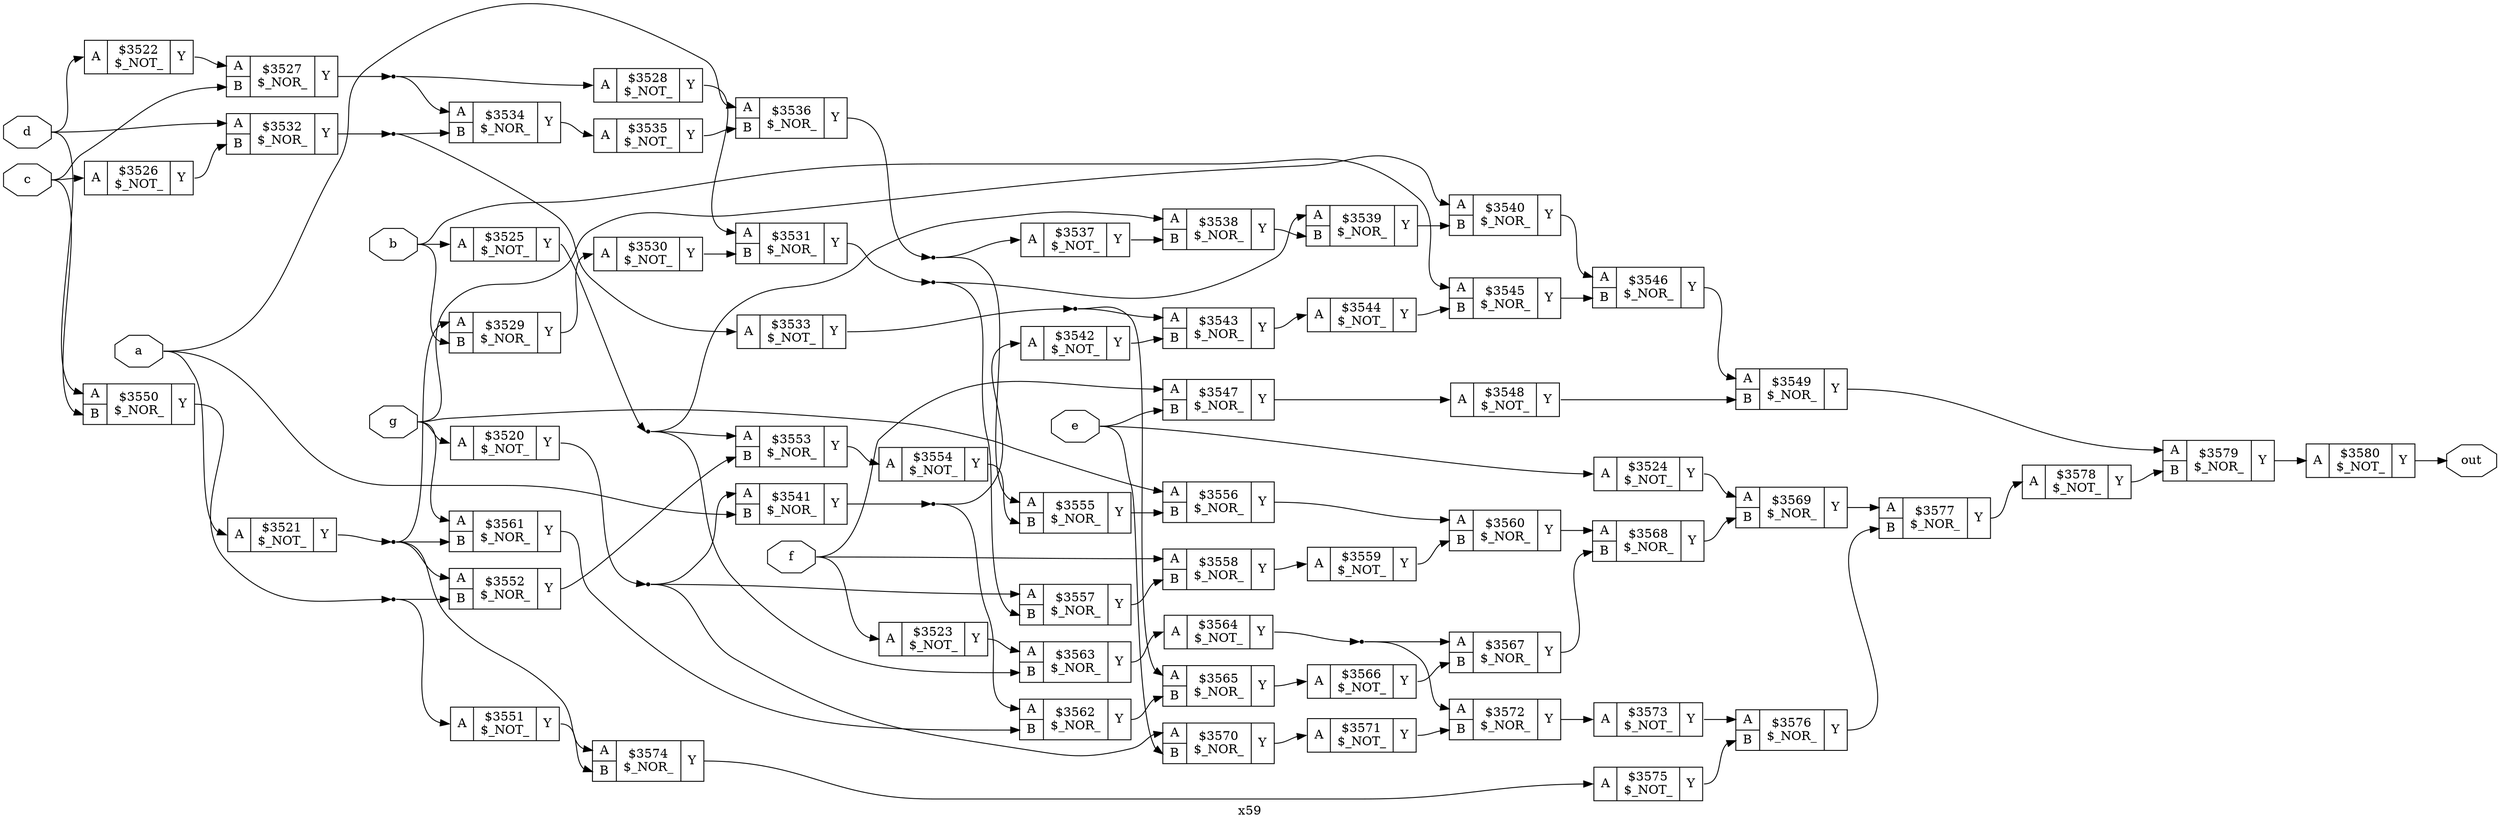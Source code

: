digraph "x59" {
label="x59";
rankdir="LR";
remincross=true;
n61 [ shape=octagon, label="a", color="black", fontcolor="black" ];
n62 [ shape=octagon, label="b", color="black", fontcolor="black" ];
n63 [ shape=octagon, label="c", color="black", fontcolor="black" ];
n64 [ shape=octagon, label="d", color="black", fontcolor="black" ];
n65 [ shape=octagon, label="e", color="black", fontcolor="black" ];
n66 [ shape=octagon, label="f", color="black", fontcolor="black" ];
n67 [ shape=octagon, label="g", color="black", fontcolor="black" ];
n68 [ shape=octagon, label="out", color="black", fontcolor="black" ];
c71 [ shape=record, label="{{<p69> A}|$3520\n$_NOT_|{<p70> Y}}" ];
c72 [ shape=record, label="{{<p69> A}|$3521\n$_NOT_|{<p70> Y}}" ];
c73 [ shape=record, label="{{<p69> A}|$3522\n$_NOT_|{<p70> Y}}" ];
c74 [ shape=record, label="{{<p69> A}|$3523\n$_NOT_|{<p70> Y}}" ];
c75 [ shape=record, label="{{<p69> A}|$3524\n$_NOT_|{<p70> Y}}" ];
c76 [ shape=record, label="{{<p69> A}|$3525\n$_NOT_|{<p70> Y}}" ];
c77 [ shape=record, label="{{<p69> A}|$3526\n$_NOT_|{<p70> Y}}" ];
c79 [ shape=record, label="{{<p69> A|<p78> B}|$3527\n$_NOR_|{<p70> Y}}" ];
c80 [ shape=record, label="{{<p69> A}|$3528\n$_NOT_|{<p70> Y}}" ];
c81 [ shape=record, label="{{<p69> A|<p78> B}|$3529\n$_NOR_|{<p70> Y}}" ];
c82 [ shape=record, label="{{<p69> A}|$3530\n$_NOT_|{<p70> Y}}" ];
c83 [ shape=record, label="{{<p69> A|<p78> B}|$3531\n$_NOR_|{<p70> Y}}" ];
c84 [ shape=record, label="{{<p69> A|<p78> B}|$3532\n$_NOR_|{<p70> Y}}" ];
c85 [ shape=record, label="{{<p69> A}|$3533\n$_NOT_|{<p70> Y}}" ];
c86 [ shape=record, label="{{<p69> A|<p78> B}|$3534\n$_NOR_|{<p70> Y}}" ];
c87 [ shape=record, label="{{<p69> A}|$3535\n$_NOT_|{<p70> Y}}" ];
c88 [ shape=record, label="{{<p69> A|<p78> B}|$3536\n$_NOR_|{<p70> Y}}" ];
c89 [ shape=record, label="{{<p69> A}|$3537\n$_NOT_|{<p70> Y}}" ];
c90 [ shape=record, label="{{<p69> A|<p78> B}|$3538\n$_NOR_|{<p70> Y}}" ];
c91 [ shape=record, label="{{<p69> A|<p78> B}|$3539\n$_NOR_|{<p70> Y}}" ];
c92 [ shape=record, label="{{<p69> A|<p78> B}|$3540\n$_NOR_|{<p70> Y}}" ];
c93 [ shape=record, label="{{<p69> A|<p78> B}|$3541\n$_NOR_|{<p70> Y}}" ];
c94 [ shape=record, label="{{<p69> A}|$3542\n$_NOT_|{<p70> Y}}" ];
c95 [ shape=record, label="{{<p69> A|<p78> B}|$3543\n$_NOR_|{<p70> Y}}" ];
c96 [ shape=record, label="{{<p69> A}|$3544\n$_NOT_|{<p70> Y}}" ];
c97 [ shape=record, label="{{<p69> A|<p78> B}|$3545\n$_NOR_|{<p70> Y}}" ];
c98 [ shape=record, label="{{<p69> A|<p78> B}|$3546\n$_NOR_|{<p70> Y}}" ];
c99 [ shape=record, label="{{<p69> A|<p78> B}|$3547\n$_NOR_|{<p70> Y}}" ];
c100 [ shape=record, label="{{<p69> A}|$3548\n$_NOT_|{<p70> Y}}" ];
c101 [ shape=record, label="{{<p69> A|<p78> B}|$3549\n$_NOR_|{<p70> Y}}" ];
c102 [ shape=record, label="{{<p69> A|<p78> B}|$3550\n$_NOR_|{<p70> Y}}" ];
c103 [ shape=record, label="{{<p69> A}|$3551\n$_NOT_|{<p70> Y}}" ];
c104 [ shape=record, label="{{<p69> A|<p78> B}|$3552\n$_NOR_|{<p70> Y}}" ];
c105 [ shape=record, label="{{<p69> A|<p78> B}|$3553\n$_NOR_|{<p70> Y}}" ];
c106 [ shape=record, label="{{<p69> A}|$3554\n$_NOT_|{<p70> Y}}" ];
c107 [ shape=record, label="{{<p69> A|<p78> B}|$3555\n$_NOR_|{<p70> Y}}" ];
c108 [ shape=record, label="{{<p69> A|<p78> B}|$3556\n$_NOR_|{<p70> Y}}" ];
c109 [ shape=record, label="{{<p69> A|<p78> B}|$3557\n$_NOR_|{<p70> Y}}" ];
c110 [ shape=record, label="{{<p69> A|<p78> B}|$3558\n$_NOR_|{<p70> Y}}" ];
c111 [ shape=record, label="{{<p69> A}|$3559\n$_NOT_|{<p70> Y}}" ];
c112 [ shape=record, label="{{<p69> A|<p78> B}|$3560\n$_NOR_|{<p70> Y}}" ];
c113 [ shape=record, label="{{<p69> A|<p78> B}|$3561\n$_NOR_|{<p70> Y}}" ];
c114 [ shape=record, label="{{<p69> A|<p78> B}|$3562\n$_NOR_|{<p70> Y}}" ];
c115 [ shape=record, label="{{<p69> A|<p78> B}|$3563\n$_NOR_|{<p70> Y}}" ];
c116 [ shape=record, label="{{<p69> A}|$3564\n$_NOT_|{<p70> Y}}" ];
c117 [ shape=record, label="{{<p69> A|<p78> B}|$3565\n$_NOR_|{<p70> Y}}" ];
c118 [ shape=record, label="{{<p69> A}|$3566\n$_NOT_|{<p70> Y}}" ];
c119 [ shape=record, label="{{<p69> A|<p78> B}|$3567\n$_NOR_|{<p70> Y}}" ];
c120 [ shape=record, label="{{<p69> A|<p78> B}|$3568\n$_NOR_|{<p70> Y}}" ];
c121 [ shape=record, label="{{<p69> A|<p78> B}|$3569\n$_NOR_|{<p70> Y}}" ];
c122 [ shape=record, label="{{<p69> A|<p78> B}|$3570\n$_NOR_|{<p70> Y}}" ];
c123 [ shape=record, label="{{<p69> A}|$3571\n$_NOT_|{<p70> Y}}" ];
c124 [ shape=record, label="{{<p69> A|<p78> B}|$3572\n$_NOR_|{<p70> Y}}" ];
c125 [ shape=record, label="{{<p69> A}|$3573\n$_NOT_|{<p70> Y}}" ];
c126 [ shape=record, label="{{<p69> A|<p78> B}|$3574\n$_NOR_|{<p70> Y}}" ];
c127 [ shape=record, label="{{<p69> A}|$3575\n$_NOT_|{<p70> Y}}" ];
c128 [ shape=record, label="{{<p69> A|<p78> B}|$3576\n$_NOR_|{<p70> Y}}" ];
c129 [ shape=record, label="{{<p69> A|<p78> B}|$3577\n$_NOR_|{<p70> Y}}" ];
c130 [ shape=record, label="{{<p69> A}|$3578\n$_NOT_|{<p70> Y}}" ];
c131 [ shape=record, label="{{<p69> A|<p78> B}|$3579\n$_NOR_|{<p70> Y}}" ];
c132 [ shape=record, label="{{<p69> A}|$3580\n$_NOT_|{<p70> Y}}" ];
n1 [ shape=point ];
c72:p70:e -> n1:w [color="black", label=""];
n1:e -> c104:p69:w [color="black", label=""];
n1:e -> c113:p78:w [color="black", label=""];
n1:e -> c126:p69:w [color="black", label=""];
n1:e -> c81:p69:w [color="black", label=""];
c82:p70:e -> c83:p78:w [color="black", label=""];
n11 [ shape=point ];
c83:p70:e -> n11:w [color="black", label=""];
n11:e -> c109:p78:w [color="black", label=""];
n11:e -> c91:p69:w [color="black", label=""];
n12 [ shape=point ];
c84:p70:e -> n12:w [color="black", label=""];
n12:e -> c85:p69:w [color="black", label=""];
n12:e -> c86:p78:w [color="black", label=""];
n13 [ shape=point ];
c85:p70:e -> n13:w [color="black", label=""];
n13:e -> c117:p69:w [color="black", label=""];
n13:e -> c95:p69:w [color="black", label=""];
c86:p70:e -> c87:p69:w [color="black", label=""];
c87:p70:e -> c88:p78:w [color="black", label=""];
n16 [ shape=point ];
c88:p70:e -> n16:w [color="black", label=""];
n16:e -> c107:p69:w [color="black", label=""];
n16:e -> c89:p69:w [color="black", label=""];
c89:p70:e -> c90:p78:w [color="black", label=""];
c90:p70:e -> c91:p78:w [color="black", label=""];
c91:p70:e -> c92:p78:w [color="black", label=""];
c73:p70:e -> c79:p69:w [color="black", label=""];
c92:p70:e -> c98:p69:w [color="black", label=""];
n21 [ shape=point ];
c93:p70:e -> n21:w [color="black", label=""];
n21:e -> c114:p69:w [color="black", label=""];
n21:e -> c94:p69:w [color="black", label=""];
c94:p70:e -> c95:p78:w [color="black", label=""];
c95:p70:e -> c96:p69:w [color="black", label=""];
c96:p70:e -> c97:p78:w [color="black", label=""];
c97:p70:e -> c98:p78:w [color="black", label=""];
c98:p70:e -> c101:p69:w [color="black", label=""];
c99:p70:e -> c100:p69:w [color="black", label=""];
c100:p70:e -> c101:p78:w [color="black", label=""];
c101:p70:e -> c131:p69:w [color="black", label=""];
c74:p70:e -> c115:p69:w [color="black", label=""];
n30 [ shape=point ];
c102:p70:e -> n30:w [color="black", label=""];
n30:e -> c103:p69:w [color="black", label=""];
n30:e -> c104:p78:w [color="black", label=""];
c103:p70:e -> c126:p78:w [color="black", label=""];
c104:p70:e -> c105:p78:w [color="black", label=""];
c105:p70:e -> c106:p69:w [color="black", label=""];
c106:p70:e -> c107:p78:w [color="black", label=""];
c107:p70:e -> c108:p78:w [color="black", label=""];
c108:p70:e -> c112:p69:w [color="black", label=""];
c109:p70:e -> c110:p78:w [color="black", label=""];
c110:p70:e -> c111:p69:w [color="black", label=""];
c111:p70:e -> c112:p78:w [color="black", label=""];
c75:p70:e -> c121:p69:w [color="black", label=""];
c112:p70:e -> c120:p69:w [color="black", label=""];
c113:p70:e -> c114:p78:w [color="black", label=""];
c114:p70:e -> c117:p78:w [color="black", label=""];
c115:p70:e -> c116:p69:w [color="black", label=""];
n44 [ shape=point ];
c116:p70:e -> n44:w [color="black", label=""];
n44:e -> c119:p69:w [color="black", label=""];
n44:e -> c124:p69:w [color="black", label=""];
c117:p70:e -> c118:p69:w [color="black", label=""];
c118:p70:e -> c119:p78:w [color="black", label=""];
c119:p70:e -> c120:p78:w [color="black", label=""];
c120:p70:e -> c121:p78:w [color="black", label=""];
c121:p70:e -> c129:p69:w [color="black", label=""];
n5 [ shape=point ];
c76:p70:e -> n5:w [color="black", label=""];
n5:e -> c105:p69:w [color="black", label=""];
n5:e -> c115:p78:w [color="black", label=""];
n5:e -> c90:p69:w [color="black", label=""];
c122:p70:e -> c123:p69:w [color="black", label=""];
c123:p70:e -> c124:p78:w [color="black", label=""];
c124:p70:e -> c125:p69:w [color="black", label=""];
c125:p70:e -> c128:p69:w [color="black", label=""];
c126:p70:e -> c127:p69:w [color="black", label=""];
c127:p70:e -> c128:p78:w [color="black", label=""];
c128:p70:e -> c129:p78:w [color="black", label=""];
c129:p70:e -> c130:p69:w [color="black", label=""];
c130:p70:e -> c131:p78:w [color="black", label=""];
c131:p70:e -> c132:p69:w [color="black", label=""];
c77:p70:e -> c84:p78:w [color="black", label=""];
n60 [ shape=point ];
c71:p70:e -> n60:w [color="black", label=""];
n60:e -> c109:p69:w [color="black", label=""];
n60:e -> c122:p69:w [color="black", label=""];
n60:e -> c93:p69:w [color="black", label=""];
n61:e -> c72:p69:w [color="black", label=""];
n61:e -> c88:p69:w [color="black", label=""];
n61:e -> c93:p78:w [color="black", label=""];
n62:e -> c76:p69:w [color="black", label=""];
n62:e -> c81:p78:w [color="black", label=""];
n62:e -> c97:p69:w [color="black", label=""];
n63:e -> c102:p78:w [color="black", label=""];
n63:e -> c77:p69:w [color="black", label=""];
n63:e -> c79:p78:w [color="black", label=""];
n64:e -> c102:p69:w [color="black", label=""];
n64:e -> c73:p69:w [color="black", label=""];
n64:e -> c84:p69:w [color="black", label=""];
n65:e -> c122:p78:w [color="black", label=""];
n65:e -> c75:p69:w [color="black", label=""];
n65:e -> c99:p78:w [color="black", label=""];
n66:e -> c110:p69:w [color="black", label=""];
n66:e -> c74:p69:w [color="black", label=""];
n66:e -> c99:p69:w [color="black", label=""];
n67:e -> c108:p69:w [color="black", label=""];
n67:e -> c113:p69:w [color="black", label=""];
n67:e -> c71:p69:w [color="black", label=""];
n67:e -> c92:p69:w [color="black", label=""];
c132:p70:e -> n68:w [color="black", label=""];
n7 [ shape=point ];
c79:p70:e -> n7:w [color="black", label=""];
n7:e -> c80:p69:w [color="black", label=""];
n7:e -> c86:p69:w [color="black", label=""];
c80:p70:e -> c83:p69:w [color="black", label=""];
c81:p70:e -> c82:p69:w [color="black", label=""];
}
